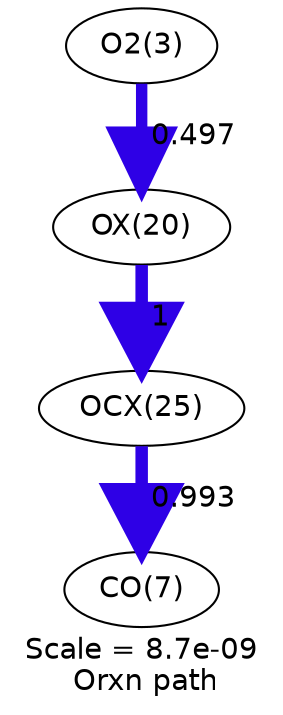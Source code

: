 digraph reaction_paths {
center=1;
s4 -> s22[fontname="Helvetica", style="setlinewidth(5.47)", arrowsize=2.74, color="0.7, 0.997, 0.9"
, label=" 0.497"];
s22 -> s27[fontname="Helvetica", style="setlinewidth(6)", arrowsize=3, color="0.7, 1.5, 0.9"
, label=" 1"];
s27 -> s8[fontname="Helvetica", style="setlinewidth(5.99)", arrowsize=3, color="0.7, 1.49, 0.9"
, label=" 0.993"];
s4 [ fontname="Helvetica", label="O2(3)"];
s8 [ fontname="Helvetica", label="CO(7)"];
s22 [ fontname="Helvetica", label="OX(20)"];
s27 [ fontname="Helvetica", label="OCX(25)"];
 label = "Scale = 8.7e-09\l Orxn path";
 fontname = "Helvetica";
}
